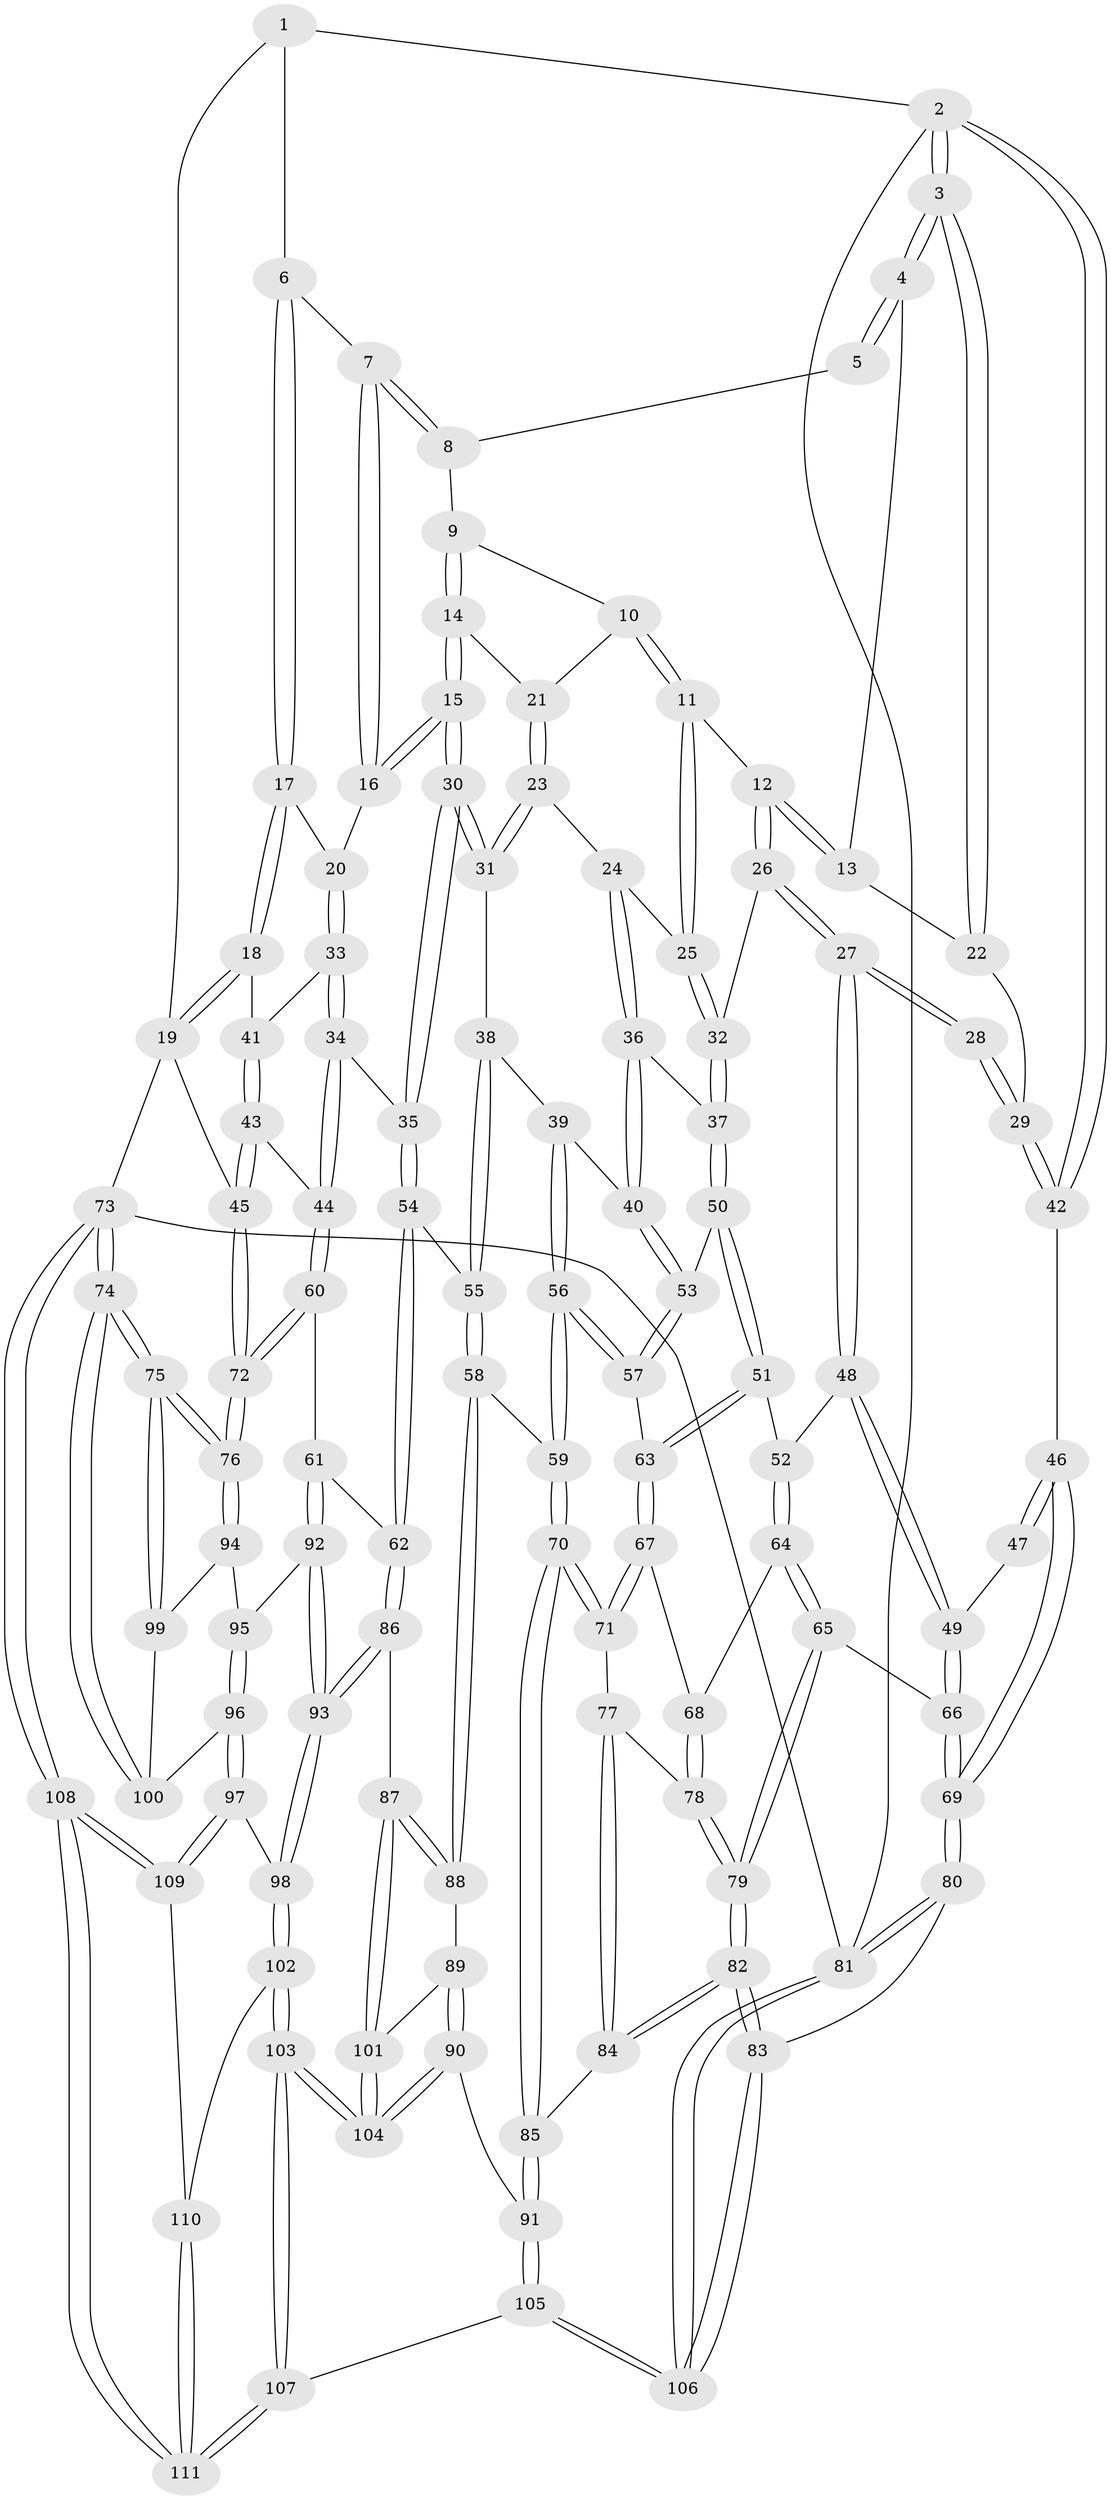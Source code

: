 // coarse degree distribution, {4: 0.2597402597402597, 5: 0.6103896103896104, 2: 0.03896103896103896, 6: 0.07792207792207792, 7: 0.012987012987012988}
// Generated by graph-tools (version 1.1) at 2025/05/03/04/25 22:05:42]
// undirected, 111 vertices, 274 edges
graph export_dot {
graph [start="1"]
  node [color=gray90,style=filled];
  1 [pos="+0.8105747939205574+0"];
  2 [pos="+0+0"];
  3 [pos="+0+0"];
  4 [pos="+0.3008815269464886+0"];
  5 [pos="+0.42583697332947895+0"];
  6 [pos="+0.8149323877126204+0"];
  7 [pos="+0.7104852915245122+0.08192694375311911"];
  8 [pos="+0.5558961228049262+0.0031186114158786114"];
  9 [pos="+0.564694384017225+0.05417409407877414"];
  10 [pos="+0.49888213385240354+0.13944546710445752"];
  11 [pos="+0.35746932495601763+0.12013965043220542"];
  12 [pos="+0.34892813305034953+0.10795112610335489"];
  13 [pos="+0.3100049531981991+0.008969419658047867"];
  14 [pos="+0.6256455132324589+0.16840359214027092"];
  15 [pos="+0.6654793535233313+0.17947260125951517"];
  16 [pos="+0.6894247879992191+0.16589488918648063"];
  17 [pos="+0.9712433213227976+0.16758630370873248"];
  18 [pos="+0.9820788361069348+0.17380000591737663"];
  19 [pos="+1+0.19209115714565483"];
  20 [pos="+0.7770233571480477+0.20466333002160064"];
  21 [pos="+0.5856318372366092+0.1699294398108958"];
  22 [pos="+0.11233605413663533+0.18520566802418859"];
  23 [pos="+0.5009262481426114+0.2625054718364071"];
  24 [pos="+0.3958612597663667+0.21328629982738773"];
  25 [pos="+0.3597692765051247+0.12966735519943318"];
  26 [pos="+0.16004480005035188+0.31175223704333177"];
  27 [pos="+0.13529413604859486+0.31239185269668507"];
  28 [pos="+0.12647018107697572+0.3070583705663896"];
  29 [pos="+0.0926632968166067+0.23573612376985878"];
  30 [pos="+0.6228229846433977+0.36206594310855217"];
  31 [pos="+0.5651727865784868+0.3619677965346745"];
  32 [pos="+0.2519563854967083+0.34793385856843523"];
  33 [pos="+0.78809841408706+0.2911181413756945"];
  34 [pos="+0.7082931647855284+0.4107226183376815"];
  35 [pos="+0.6727655730951599+0.40928743900956976"];
  36 [pos="+0.38692036675944974+0.3101245009017837"];
  37 [pos="+0.25504188798103494+0.35073276822625854"];
  38 [pos="+0.5344059604072644+0.37849614904963114"];
  39 [pos="+0.4533669739654203+0.40571684790498624"];
  40 [pos="+0.4265885013623108+0.3949436398955006"];
  41 [pos="+0.8953818365318554+0.3384817325828472"];
  42 [pos="+0+0.154498330712627"];
  43 [pos="+0.8926003990528679+0.4014987666546619"];
  44 [pos="+0.853277795581908+0.47633063607306986"];
  45 [pos="+1+0.35830734706129164"];
  46 [pos="+0+0.4259753222829942"];
  47 [pos="+0.04745925135165619+0.35262441824090174"];
  48 [pos="+0.1381745367740041+0.4492676177114608"];
  49 [pos="+0.0656100235320719+0.5125234310635365"];
  50 [pos="+0.2907689394887145+0.45458729046129087"];
  51 [pos="+0.2613792168136663+0.49237397343033196"];
  52 [pos="+0.25617026352426403+0.4932577810625712"];
  53 [pos="+0.3100487018729911+0.4523791170527658"];
  54 [pos="+0.613186984964187+0.5825431290146048"];
  55 [pos="+0.5442504451886881+0.5983470500977952"];
  56 [pos="+0.46181961957562806+0.5707714576717623"];
  57 [pos="+0.39772384708569697+0.5290914991944349"];
  58 [pos="+0.5342521963196142+0.6021570404554234"];
  59 [pos="+0.46653752331688986+0.5830501174960029"];
  60 [pos="+0.8711623944580696+0.5235066411358976"];
  61 [pos="+0.8212899244045057+0.6092311109275355"];
  62 [pos="+0.6784720181896129+0.6275255190066787"];
  63 [pos="+0.2871183464355086+0.5468021805564988"];
  64 [pos="+0.1479607466758285+0.6034814603076809"];
  65 [pos="+0.1320801093518334+0.6100625662984068"];
  66 [pos="+0.02880287987622844+0.5588677652552917"];
  67 [pos="+0.30349598034995284+0.5918072752823532"];
  68 [pos="+0.2209802870180412+0.6189963854599466"];
  69 [pos="+0+0.5933896172046103"];
  70 [pos="+0.3715211051382994+0.6450499063236146"];
  71 [pos="+0.33710010182186173+0.6291156533371033"];
  72 [pos="+1+0.6092026854422615"];
  73 [pos="+1+1"];
  74 [pos="+1+1"];
  75 [pos="+1+0.8395693863368466"];
  76 [pos="+1+0.6401186810396794"];
  77 [pos="+0.2493241278180303+0.6776332293972814"];
  78 [pos="+0.2484158285177032+0.676690517723263"];
  79 [pos="+0.13920501681626496+0.637041563292735"];
  80 [pos="+0+0.8374138867125699"];
  81 [pos="+0+1"];
  82 [pos="+0.15773806851895766+0.8125326829998389"];
  83 [pos="+0.12946099369837552+0.8387355546539925"];
  84 [pos="+0.21093169371364998+0.7973150802312468"];
  85 [pos="+0.3694321800800988+0.8038522313154288"];
  86 [pos="+0.6745366274909884+0.787857975168724"];
  87 [pos="+0.6706690436808528+0.7880462141265739"];
  88 [pos="+0.5327567000387019+0.7548003693990767"];
  89 [pos="+0.505206337741196+0.7788373394359357"];
  90 [pos="+0.4266548875975996+0.826075059507935"];
  91 [pos="+0.39821024300831237+0.8304663859172849"];
  92 [pos="+0.8358040237690038+0.6651586294139505"];
  93 [pos="+0.70093966108001+0.8076482891346145"];
  94 [pos="+0.9309260036167954+0.7482946032361711"];
  95 [pos="+0.9031758845896396+0.7557477744509452"];
  96 [pos="+0.8620169298770657+0.8649846953630286"];
  97 [pos="+0.8541319603767054+0.8696643108188901"];
  98 [pos="+0.715270251057057+0.8293064609528142"];
  99 [pos="+0.9986745552868803+0.8377089683260671"];
  100 [pos="+0.8907957361783228+0.8754812356288815"];
  101 [pos="+0.5837550932163627+0.8682600034698558"];
  102 [pos="+0.6730310221793031+0.9283918335227901"];
  103 [pos="+0.5724492742879908+0.9433428911947362"];
  104 [pos="+0.5636432748636514+0.9243865224758463"];
  105 [pos="+0.3369889803534245+1"];
  106 [pos="+0.3052346405605518+1"];
  107 [pos="+0.4563622009781595+1"];
  108 [pos="+0.8164700494689119+1"];
  109 [pos="+0.8407267274284619+0.9362604330250529"];
  110 [pos="+0.6864292776905017+0.9554501337534077"];
  111 [pos="+0.7807326997837855+1"];
  1 -- 2;
  1 -- 6;
  1 -- 19;
  2 -- 3;
  2 -- 3;
  2 -- 42;
  2 -- 42;
  2 -- 81;
  3 -- 4;
  3 -- 4;
  3 -- 22;
  3 -- 22;
  4 -- 5;
  4 -- 5;
  4 -- 13;
  5 -- 8;
  6 -- 7;
  6 -- 17;
  6 -- 17;
  7 -- 8;
  7 -- 8;
  7 -- 16;
  7 -- 16;
  8 -- 9;
  9 -- 10;
  9 -- 14;
  9 -- 14;
  10 -- 11;
  10 -- 11;
  10 -- 21;
  11 -- 12;
  11 -- 25;
  11 -- 25;
  12 -- 13;
  12 -- 13;
  12 -- 26;
  12 -- 26;
  13 -- 22;
  14 -- 15;
  14 -- 15;
  14 -- 21;
  15 -- 16;
  15 -- 16;
  15 -- 30;
  15 -- 30;
  16 -- 20;
  17 -- 18;
  17 -- 18;
  17 -- 20;
  18 -- 19;
  18 -- 19;
  18 -- 41;
  19 -- 45;
  19 -- 73;
  20 -- 33;
  20 -- 33;
  21 -- 23;
  21 -- 23;
  22 -- 29;
  23 -- 24;
  23 -- 31;
  23 -- 31;
  24 -- 25;
  24 -- 36;
  24 -- 36;
  25 -- 32;
  25 -- 32;
  26 -- 27;
  26 -- 27;
  26 -- 32;
  27 -- 28;
  27 -- 28;
  27 -- 48;
  27 -- 48;
  28 -- 29;
  28 -- 29;
  29 -- 42;
  29 -- 42;
  30 -- 31;
  30 -- 31;
  30 -- 35;
  30 -- 35;
  31 -- 38;
  32 -- 37;
  32 -- 37;
  33 -- 34;
  33 -- 34;
  33 -- 41;
  34 -- 35;
  34 -- 44;
  34 -- 44;
  35 -- 54;
  35 -- 54;
  36 -- 37;
  36 -- 40;
  36 -- 40;
  37 -- 50;
  37 -- 50;
  38 -- 39;
  38 -- 55;
  38 -- 55;
  39 -- 40;
  39 -- 56;
  39 -- 56;
  40 -- 53;
  40 -- 53;
  41 -- 43;
  41 -- 43;
  42 -- 46;
  43 -- 44;
  43 -- 45;
  43 -- 45;
  44 -- 60;
  44 -- 60;
  45 -- 72;
  45 -- 72;
  46 -- 47;
  46 -- 47;
  46 -- 69;
  46 -- 69;
  47 -- 49;
  48 -- 49;
  48 -- 49;
  48 -- 52;
  49 -- 66;
  49 -- 66;
  50 -- 51;
  50 -- 51;
  50 -- 53;
  51 -- 52;
  51 -- 63;
  51 -- 63;
  52 -- 64;
  52 -- 64;
  53 -- 57;
  53 -- 57;
  54 -- 55;
  54 -- 62;
  54 -- 62;
  55 -- 58;
  55 -- 58;
  56 -- 57;
  56 -- 57;
  56 -- 59;
  56 -- 59;
  57 -- 63;
  58 -- 59;
  58 -- 88;
  58 -- 88;
  59 -- 70;
  59 -- 70;
  60 -- 61;
  60 -- 72;
  60 -- 72;
  61 -- 62;
  61 -- 92;
  61 -- 92;
  62 -- 86;
  62 -- 86;
  63 -- 67;
  63 -- 67;
  64 -- 65;
  64 -- 65;
  64 -- 68;
  65 -- 66;
  65 -- 79;
  65 -- 79;
  66 -- 69;
  66 -- 69;
  67 -- 68;
  67 -- 71;
  67 -- 71;
  68 -- 78;
  68 -- 78;
  69 -- 80;
  69 -- 80;
  70 -- 71;
  70 -- 71;
  70 -- 85;
  70 -- 85;
  71 -- 77;
  72 -- 76;
  72 -- 76;
  73 -- 74;
  73 -- 74;
  73 -- 108;
  73 -- 108;
  73 -- 81;
  74 -- 75;
  74 -- 75;
  74 -- 100;
  74 -- 100;
  75 -- 76;
  75 -- 76;
  75 -- 99;
  75 -- 99;
  76 -- 94;
  76 -- 94;
  77 -- 78;
  77 -- 84;
  77 -- 84;
  78 -- 79;
  78 -- 79;
  79 -- 82;
  79 -- 82;
  80 -- 81;
  80 -- 81;
  80 -- 83;
  81 -- 106;
  81 -- 106;
  82 -- 83;
  82 -- 83;
  82 -- 84;
  82 -- 84;
  83 -- 106;
  83 -- 106;
  84 -- 85;
  85 -- 91;
  85 -- 91;
  86 -- 87;
  86 -- 93;
  86 -- 93;
  87 -- 88;
  87 -- 88;
  87 -- 101;
  87 -- 101;
  88 -- 89;
  89 -- 90;
  89 -- 90;
  89 -- 101;
  90 -- 91;
  90 -- 104;
  90 -- 104;
  91 -- 105;
  91 -- 105;
  92 -- 93;
  92 -- 93;
  92 -- 95;
  93 -- 98;
  93 -- 98;
  94 -- 95;
  94 -- 99;
  95 -- 96;
  95 -- 96;
  96 -- 97;
  96 -- 97;
  96 -- 100;
  97 -- 98;
  97 -- 109;
  97 -- 109;
  98 -- 102;
  98 -- 102;
  99 -- 100;
  101 -- 104;
  101 -- 104;
  102 -- 103;
  102 -- 103;
  102 -- 110;
  103 -- 104;
  103 -- 104;
  103 -- 107;
  103 -- 107;
  105 -- 106;
  105 -- 106;
  105 -- 107;
  107 -- 111;
  107 -- 111;
  108 -- 109;
  108 -- 109;
  108 -- 111;
  108 -- 111;
  109 -- 110;
  110 -- 111;
  110 -- 111;
}
